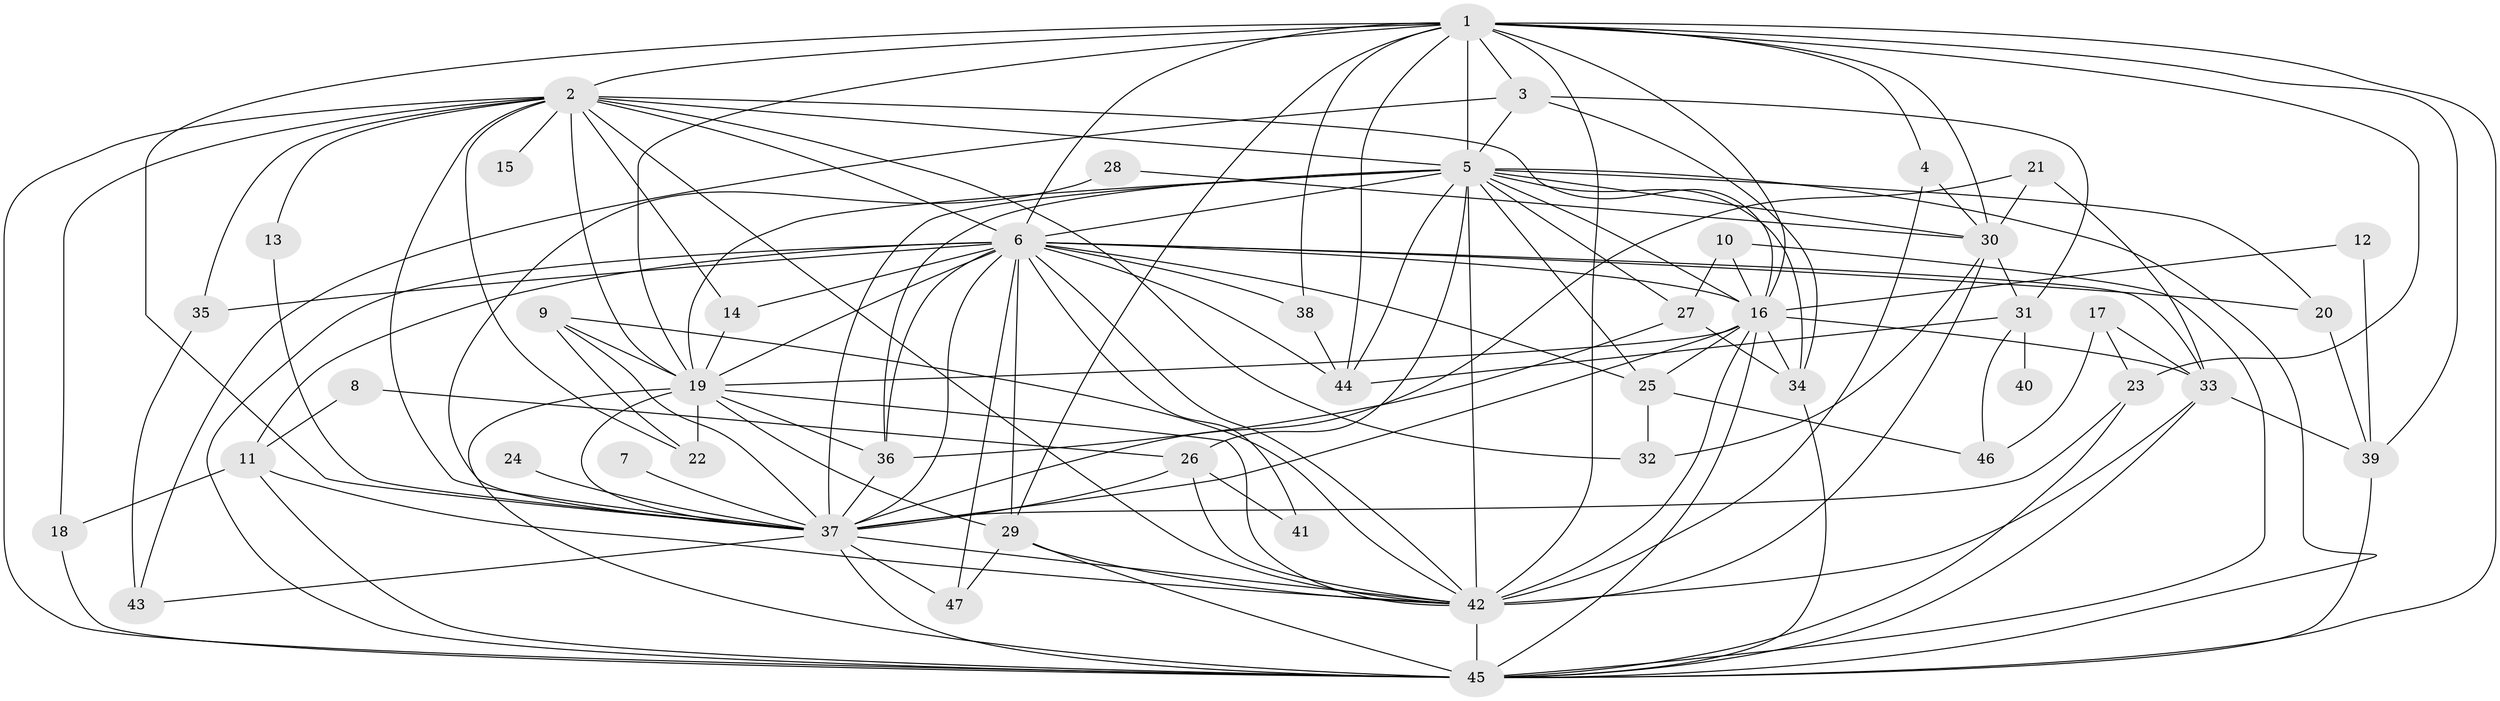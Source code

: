 // original degree distribution, {18: 0.010752688172043012, 17: 0.010752688172043012, 23: 0.010752688172043012, 22: 0.021505376344086023, 16: 0.021505376344086023, 19: 0.010752688172043012, 21: 0.010752688172043012, 12: 0.010752688172043012, 2: 0.5053763440860215, 5: 0.08602150537634409, 3: 0.22580645161290322, 4: 0.03225806451612903, 7: 0.010752688172043012, 8: 0.010752688172043012, 6: 0.021505376344086023}
// Generated by graph-tools (version 1.1) at 2025/01/03/09/25 03:01:21]
// undirected, 47 vertices, 139 edges
graph export_dot {
graph [start="1"]
  node [color=gray90,style=filled];
  1;
  2;
  3;
  4;
  5;
  6;
  7;
  8;
  9;
  10;
  11;
  12;
  13;
  14;
  15;
  16;
  17;
  18;
  19;
  20;
  21;
  22;
  23;
  24;
  25;
  26;
  27;
  28;
  29;
  30;
  31;
  32;
  33;
  34;
  35;
  36;
  37;
  38;
  39;
  40;
  41;
  42;
  43;
  44;
  45;
  46;
  47;
  1 -- 2 [weight=2.0];
  1 -- 3 [weight=1.0];
  1 -- 4 [weight=1.0];
  1 -- 5 [weight=2.0];
  1 -- 6 [weight=2.0];
  1 -- 16 [weight=2.0];
  1 -- 19 [weight=3.0];
  1 -- 23 [weight=1.0];
  1 -- 29 [weight=1.0];
  1 -- 30 [weight=1.0];
  1 -- 37 [weight=2.0];
  1 -- 38 [weight=1.0];
  1 -- 39 [weight=2.0];
  1 -- 42 [weight=2.0];
  1 -- 44 [weight=1.0];
  1 -- 45 [weight=2.0];
  2 -- 5 [weight=1.0];
  2 -- 6 [weight=1.0];
  2 -- 13 [weight=1.0];
  2 -- 14 [weight=1.0];
  2 -- 15 [weight=1.0];
  2 -- 16 [weight=1.0];
  2 -- 18 [weight=1.0];
  2 -- 19 [weight=1.0];
  2 -- 22 [weight=1.0];
  2 -- 32 [weight=1.0];
  2 -- 35 [weight=2.0];
  2 -- 37 [weight=1.0];
  2 -- 42 [weight=2.0];
  2 -- 45 [weight=1.0];
  3 -- 5 [weight=1.0];
  3 -- 31 [weight=1.0];
  3 -- 34 [weight=1.0];
  3 -- 43 [weight=1.0];
  4 -- 30 [weight=1.0];
  4 -- 42 [weight=1.0];
  5 -- 6 [weight=1.0];
  5 -- 16 [weight=2.0];
  5 -- 19 [weight=1.0];
  5 -- 20 [weight=1.0];
  5 -- 25 [weight=1.0];
  5 -- 26 [weight=1.0];
  5 -- 27 [weight=1.0];
  5 -- 30 [weight=1.0];
  5 -- 34 [weight=2.0];
  5 -- 36 [weight=1.0];
  5 -- 37 [weight=2.0];
  5 -- 42 [weight=3.0];
  5 -- 44 [weight=1.0];
  5 -- 45 [weight=1.0];
  6 -- 11 [weight=1.0];
  6 -- 14 [weight=1.0];
  6 -- 16 [weight=1.0];
  6 -- 19 [weight=1.0];
  6 -- 20 [weight=1.0];
  6 -- 25 [weight=1.0];
  6 -- 29 [weight=1.0];
  6 -- 33 [weight=1.0];
  6 -- 35 [weight=1.0];
  6 -- 36 [weight=1.0];
  6 -- 37 [weight=1.0];
  6 -- 38 [weight=1.0];
  6 -- 41 [weight=1.0];
  6 -- 42 [weight=1.0];
  6 -- 44 [weight=1.0];
  6 -- 45 [weight=1.0];
  6 -- 47 [weight=1.0];
  7 -- 37 [weight=1.0];
  8 -- 11 [weight=1.0];
  8 -- 26 [weight=1.0];
  9 -- 19 [weight=1.0];
  9 -- 22 [weight=1.0];
  9 -- 37 [weight=1.0];
  9 -- 42 [weight=1.0];
  10 -- 16 [weight=2.0];
  10 -- 27 [weight=1.0];
  10 -- 45 [weight=1.0];
  11 -- 18 [weight=1.0];
  11 -- 42 [weight=1.0];
  11 -- 45 [weight=1.0];
  12 -- 16 [weight=1.0];
  12 -- 39 [weight=1.0];
  13 -- 37 [weight=1.0];
  14 -- 19 [weight=1.0];
  16 -- 19 [weight=1.0];
  16 -- 25 [weight=1.0];
  16 -- 33 [weight=1.0];
  16 -- 34 [weight=1.0];
  16 -- 37 [weight=1.0];
  16 -- 42 [weight=2.0];
  16 -- 45 [weight=1.0];
  17 -- 23 [weight=1.0];
  17 -- 33 [weight=1.0];
  17 -- 46 [weight=1.0];
  18 -- 45 [weight=1.0];
  19 -- 22 [weight=1.0];
  19 -- 29 [weight=1.0];
  19 -- 36 [weight=1.0];
  19 -- 37 [weight=1.0];
  19 -- 42 [weight=1.0];
  19 -- 45 [weight=2.0];
  20 -- 39 [weight=1.0];
  21 -- 30 [weight=1.0];
  21 -- 33 [weight=1.0];
  21 -- 37 [weight=1.0];
  23 -- 37 [weight=1.0];
  23 -- 45 [weight=1.0];
  24 -- 37 [weight=1.0];
  25 -- 32 [weight=1.0];
  25 -- 46 [weight=1.0];
  26 -- 37 [weight=1.0];
  26 -- 41 [weight=1.0];
  26 -- 42 [weight=1.0];
  27 -- 34 [weight=1.0];
  27 -- 36 [weight=1.0];
  28 -- 30 [weight=1.0];
  28 -- 37 [weight=1.0];
  29 -- 42 [weight=1.0];
  29 -- 45 [weight=1.0];
  29 -- 47 [weight=1.0];
  30 -- 31 [weight=1.0];
  30 -- 32 [weight=1.0];
  30 -- 42 [weight=1.0];
  31 -- 40 [weight=1.0];
  31 -- 44 [weight=1.0];
  31 -- 46 [weight=1.0];
  33 -- 39 [weight=1.0];
  33 -- 42 [weight=1.0];
  33 -- 45 [weight=1.0];
  34 -- 45 [weight=1.0];
  35 -- 43 [weight=1.0];
  36 -- 37 [weight=1.0];
  37 -- 42 [weight=1.0];
  37 -- 43 [weight=1.0];
  37 -- 45 [weight=1.0];
  37 -- 47 [weight=1.0];
  38 -- 44 [weight=1.0];
  39 -- 45 [weight=1.0];
  42 -- 45 [weight=2.0];
}
